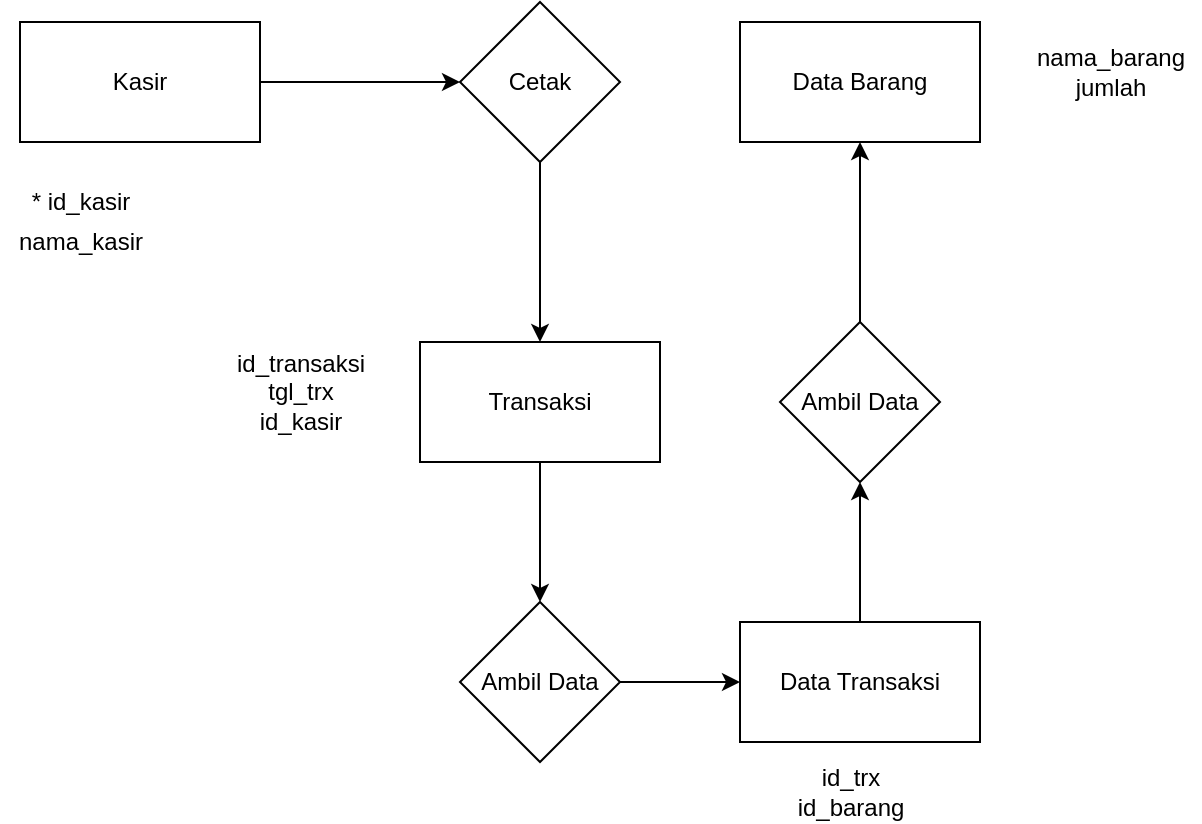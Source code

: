 <mxfile version="15.5.0" type="github">
  <diagram id="wTLQ7tdB1s1KmeM_ki-9" name="Page-1">
    <mxGraphModel dx="1054" dy="624" grid="1" gridSize="10" guides="1" tooltips="1" connect="1" arrows="1" fold="1" page="1" pageScale="1" pageWidth="850" pageHeight="1100" math="0" shadow="0">
      <root>
        <mxCell id="0" />
        <mxCell id="1" parent="0" />
        <mxCell id="UO8B3C7fJKfZKGYGZvWw-7" value="" style="edgeStyle=orthogonalEdgeStyle;rounded=0;orthogonalLoop=1;jettySize=auto;html=1;" parent="1" source="UO8B3C7fJKfZKGYGZvWw-1" target="UO8B3C7fJKfZKGYGZvWw-6" edge="1">
          <mxGeometry relative="1" as="geometry" />
        </mxCell>
        <mxCell id="UO8B3C7fJKfZKGYGZvWw-1" value="Kasir" style="rounded=0;whiteSpace=wrap;html=1;" parent="1" vertex="1">
          <mxGeometry x="40" y="80" width="120" height="60" as="geometry" />
        </mxCell>
        <mxCell id="UO8B3C7fJKfZKGYGZvWw-9" value="" style="edgeStyle=orthogonalEdgeStyle;rounded=0;orthogonalLoop=1;jettySize=auto;html=1;" parent="1" source="UO8B3C7fJKfZKGYGZvWw-6" target="UO8B3C7fJKfZKGYGZvWw-8" edge="1">
          <mxGeometry relative="1" as="geometry" />
        </mxCell>
        <mxCell id="UO8B3C7fJKfZKGYGZvWw-6" value="Cetak" style="rhombus;whiteSpace=wrap;html=1;rounded=0;" parent="1" vertex="1">
          <mxGeometry x="260" y="70" width="80" height="80" as="geometry" />
        </mxCell>
        <mxCell id="UO8B3C7fJKfZKGYGZvWw-11" value="" style="edgeStyle=orthogonalEdgeStyle;rounded=0;orthogonalLoop=1;jettySize=auto;html=1;" parent="1" source="UO8B3C7fJKfZKGYGZvWw-8" target="UO8B3C7fJKfZKGYGZvWw-10" edge="1">
          <mxGeometry relative="1" as="geometry" />
        </mxCell>
        <mxCell id="UO8B3C7fJKfZKGYGZvWw-8" value="Transaksi" style="whiteSpace=wrap;html=1;rounded=0;" parent="1" vertex="1">
          <mxGeometry x="240" y="240" width="120" height="60" as="geometry" />
        </mxCell>
        <mxCell id="UO8B3C7fJKfZKGYGZvWw-13" value="" style="edgeStyle=orthogonalEdgeStyle;rounded=0;orthogonalLoop=1;jettySize=auto;html=1;" parent="1" source="UO8B3C7fJKfZKGYGZvWw-10" target="UO8B3C7fJKfZKGYGZvWw-12" edge="1">
          <mxGeometry relative="1" as="geometry" />
        </mxCell>
        <mxCell id="UO8B3C7fJKfZKGYGZvWw-10" value="Ambil Data&lt;br&gt;" style="rhombus;whiteSpace=wrap;html=1;rounded=0;" parent="1" vertex="1">
          <mxGeometry x="260" y="370" width="80" height="80" as="geometry" />
        </mxCell>
        <mxCell id="UO8B3C7fJKfZKGYGZvWw-17" value="" style="edgeStyle=orthogonalEdgeStyle;rounded=0;orthogonalLoop=1;jettySize=auto;html=1;" parent="1" source="UO8B3C7fJKfZKGYGZvWw-12" target="UO8B3C7fJKfZKGYGZvWw-16" edge="1">
          <mxGeometry relative="1" as="geometry" />
        </mxCell>
        <mxCell id="UO8B3C7fJKfZKGYGZvWw-12" value="Data Transaksi" style="whiteSpace=wrap;html=1;rounded=0;" parent="1" vertex="1">
          <mxGeometry x="400" y="380" width="120" height="60" as="geometry" />
        </mxCell>
        <mxCell id="UO8B3C7fJKfZKGYGZvWw-19" value="" style="edgeStyle=orthogonalEdgeStyle;rounded=0;orthogonalLoop=1;jettySize=auto;html=1;" parent="1" source="UO8B3C7fJKfZKGYGZvWw-16" target="UO8B3C7fJKfZKGYGZvWw-18" edge="1">
          <mxGeometry relative="1" as="geometry" />
        </mxCell>
        <mxCell id="UO8B3C7fJKfZKGYGZvWw-16" value="Ambil Data" style="rhombus;whiteSpace=wrap;html=1;rounded=0;" parent="1" vertex="1">
          <mxGeometry x="420" y="230" width="80" height="80" as="geometry" />
        </mxCell>
        <mxCell id="UO8B3C7fJKfZKGYGZvWw-18" value="Data Barang&lt;br&gt;" style="whiteSpace=wrap;html=1;rounded=0;" parent="1" vertex="1">
          <mxGeometry x="400" y="80" width="120" height="60" as="geometry" />
        </mxCell>
        <mxCell id="tDoiDZFR1WYoFqRCpeZ6-1" value="* id_kasir" style="text;html=1;align=center;verticalAlign=middle;resizable=0;points=[];autosize=1;strokeColor=none;fillColor=none;" vertex="1" parent="1">
          <mxGeometry x="40" y="160" width="60" height="20" as="geometry" />
        </mxCell>
        <mxCell id="tDoiDZFR1WYoFqRCpeZ6-2" value="nama_kasir&lt;br&gt;" style="text;html=1;align=center;verticalAlign=middle;resizable=0;points=[];autosize=1;strokeColor=none;fillColor=none;" vertex="1" parent="1">
          <mxGeometry x="30" y="180" width="80" height="20" as="geometry" />
        </mxCell>
        <mxCell id="tDoiDZFR1WYoFqRCpeZ6-3" value="id_transaksi&lt;br&gt;tgl_trx&lt;br&gt;id_kasir" style="text;html=1;align=center;verticalAlign=middle;resizable=0;points=[];autosize=1;strokeColor=none;fillColor=none;" vertex="1" parent="1">
          <mxGeometry x="140" y="240" width="80" height="50" as="geometry" />
        </mxCell>
        <mxCell id="tDoiDZFR1WYoFqRCpeZ6-4" value="id_trx&lt;br&gt;id_barang" style="text;html=1;align=center;verticalAlign=middle;resizable=0;points=[];autosize=1;strokeColor=none;fillColor=none;" vertex="1" parent="1">
          <mxGeometry x="420" y="450" width="70" height="30" as="geometry" />
        </mxCell>
        <mxCell id="tDoiDZFR1WYoFqRCpeZ6-5" value="nama_barang&lt;br&gt;jumlah" style="text;html=1;align=center;verticalAlign=middle;resizable=0;points=[];autosize=1;strokeColor=none;fillColor=none;" vertex="1" parent="1">
          <mxGeometry x="540" y="90" width="90" height="30" as="geometry" />
        </mxCell>
      </root>
    </mxGraphModel>
  </diagram>
</mxfile>
